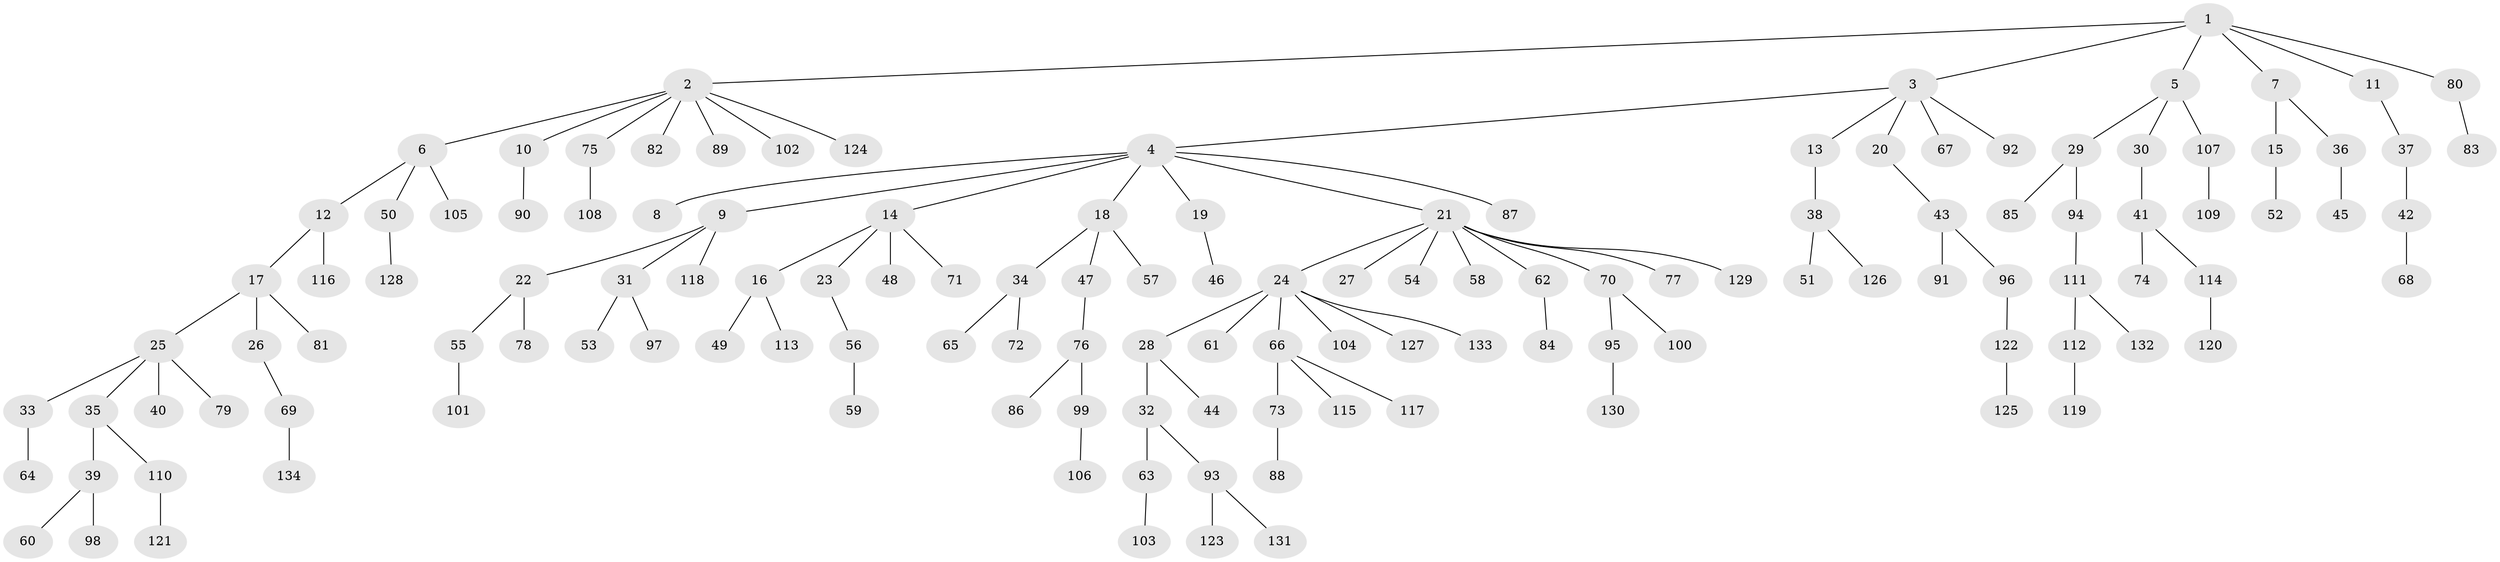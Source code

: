// coarse degree distribution, {14: 0.014925373134328358, 6: 0.014925373134328358, 8: 0.014925373134328358, 5: 0.05970149253731343, 3: 0.05970149253731343, 1: 0.6268656716417911, 4: 0.014925373134328358, 2: 0.19402985074626866}
// Generated by graph-tools (version 1.1) at 2025/19/03/04/25 18:19:20]
// undirected, 134 vertices, 133 edges
graph export_dot {
graph [start="1"]
  node [color=gray90,style=filled];
  1;
  2;
  3;
  4;
  5;
  6;
  7;
  8;
  9;
  10;
  11;
  12;
  13;
  14;
  15;
  16;
  17;
  18;
  19;
  20;
  21;
  22;
  23;
  24;
  25;
  26;
  27;
  28;
  29;
  30;
  31;
  32;
  33;
  34;
  35;
  36;
  37;
  38;
  39;
  40;
  41;
  42;
  43;
  44;
  45;
  46;
  47;
  48;
  49;
  50;
  51;
  52;
  53;
  54;
  55;
  56;
  57;
  58;
  59;
  60;
  61;
  62;
  63;
  64;
  65;
  66;
  67;
  68;
  69;
  70;
  71;
  72;
  73;
  74;
  75;
  76;
  77;
  78;
  79;
  80;
  81;
  82;
  83;
  84;
  85;
  86;
  87;
  88;
  89;
  90;
  91;
  92;
  93;
  94;
  95;
  96;
  97;
  98;
  99;
  100;
  101;
  102;
  103;
  104;
  105;
  106;
  107;
  108;
  109;
  110;
  111;
  112;
  113;
  114;
  115;
  116;
  117;
  118;
  119;
  120;
  121;
  122;
  123;
  124;
  125;
  126;
  127;
  128;
  129;
  130;
  131;
  132;
  133;
  134;
  1 -- 2;
  1 -- 3;
  1 -- 5;
  1 -- 7;
  1 -- 11;
  1 -- 80;
  2 -- 6;
  2 -- 10;
  2 -- 75;
  2 -- 82;
  2 -- 89;
  2 -- 102;
  2 -- 124;
  3 -- 4;
  3 -- 13;
  3 -- 20;
  3 -- 67;
  3 -- 92;
  4 -- 8;
  4 -- 9;
  4 -- 14;
  4 -- 18;
  4 -- 19;
  4 -- 21;
  4 -- 87;
  5 -- 29;
  5 -- 30;
  5 -- 107;
  6 -- 12;
  6 -- 50;
  6 -- 105;
  7 -- 15;
  7 -- 36;
  9 -- 22;
  9 -- 31;
  9 -- 118;
  10 -- 90;
  11 -- 37;
  12 -- 17;
  12 -- 116;
  13 -- 38;
  14 -- 16;
  14 -- 23;
  14 -- 48;
  14 -- 71;
  15 -- 52;
  16 -- 49;
  16 -- 113;
  17 -- 25;
  17 -- 26;
  17 -- 81;
  18 -- 34;
  18 -- 47;
  18 -- 57;
  19 -- 46;
  20 -- 43;
  21 -- 24;
  21 -- 27;
  21 -- 54;
  21 -- 58;
  21 -- 62;
  21 -- 70;
  21 -- 77;
  21 -- 129;
  22 -- 55;
  22 -- 78;
  23 -- 56;
  24 -- 28;
  24 -- 61;
  24 -- 66;
  24 -- 104;
  24 -- 127;
  24 -- 133;
  25 -- 33;
  25 -- 35;
  25 -- 40;
  25 -- 79;
  26 -- 69;
  28 -- 32;
  28 -- 44;
  29 -- 85;
  29 -- 94;
  30 -- 41;
  31 -- 53;
  31 -- 97;
  32 -- 63;
  32 -- 93;
  33 -- 64;
  34 -- 65;
  34 -- 72;
  35 -- 39;
  35 -- 110;
  36 -- 45;
  37 -- 42;
  38 -- 51;
  38 -- 126;
  39 -- 60;
  39 -- 98;
  41 -- 74;
  41 -- 114;
  42 -- 68;
  43 -- 91;
  43 -- 96;
  47 -- 76;
  50 -- 128;
  55 -- 101;
  56 -- 59;
  62 -- 84;
  63 -- 103;
  66 -- 73;
  66 -- 115;
  66 -- 117;
  69 -- 134;
  70 -- 95;
  70 -- 100;
  73 -- 88;
  75 -- 108;
  76 -- 86;
  76 -- 99;
  80 -- 83;
  93 -- 123;
  93 -- 131;
  94 -- 111;
  95 -- 130;
  96 -- 122;
  99 -- 106;
  107 -- 109;
  110 -- 121;
  111 -- 112;
  111 -- 132;
  112 -- 119;
  114 -- 120;
  122 -- 125;
}
